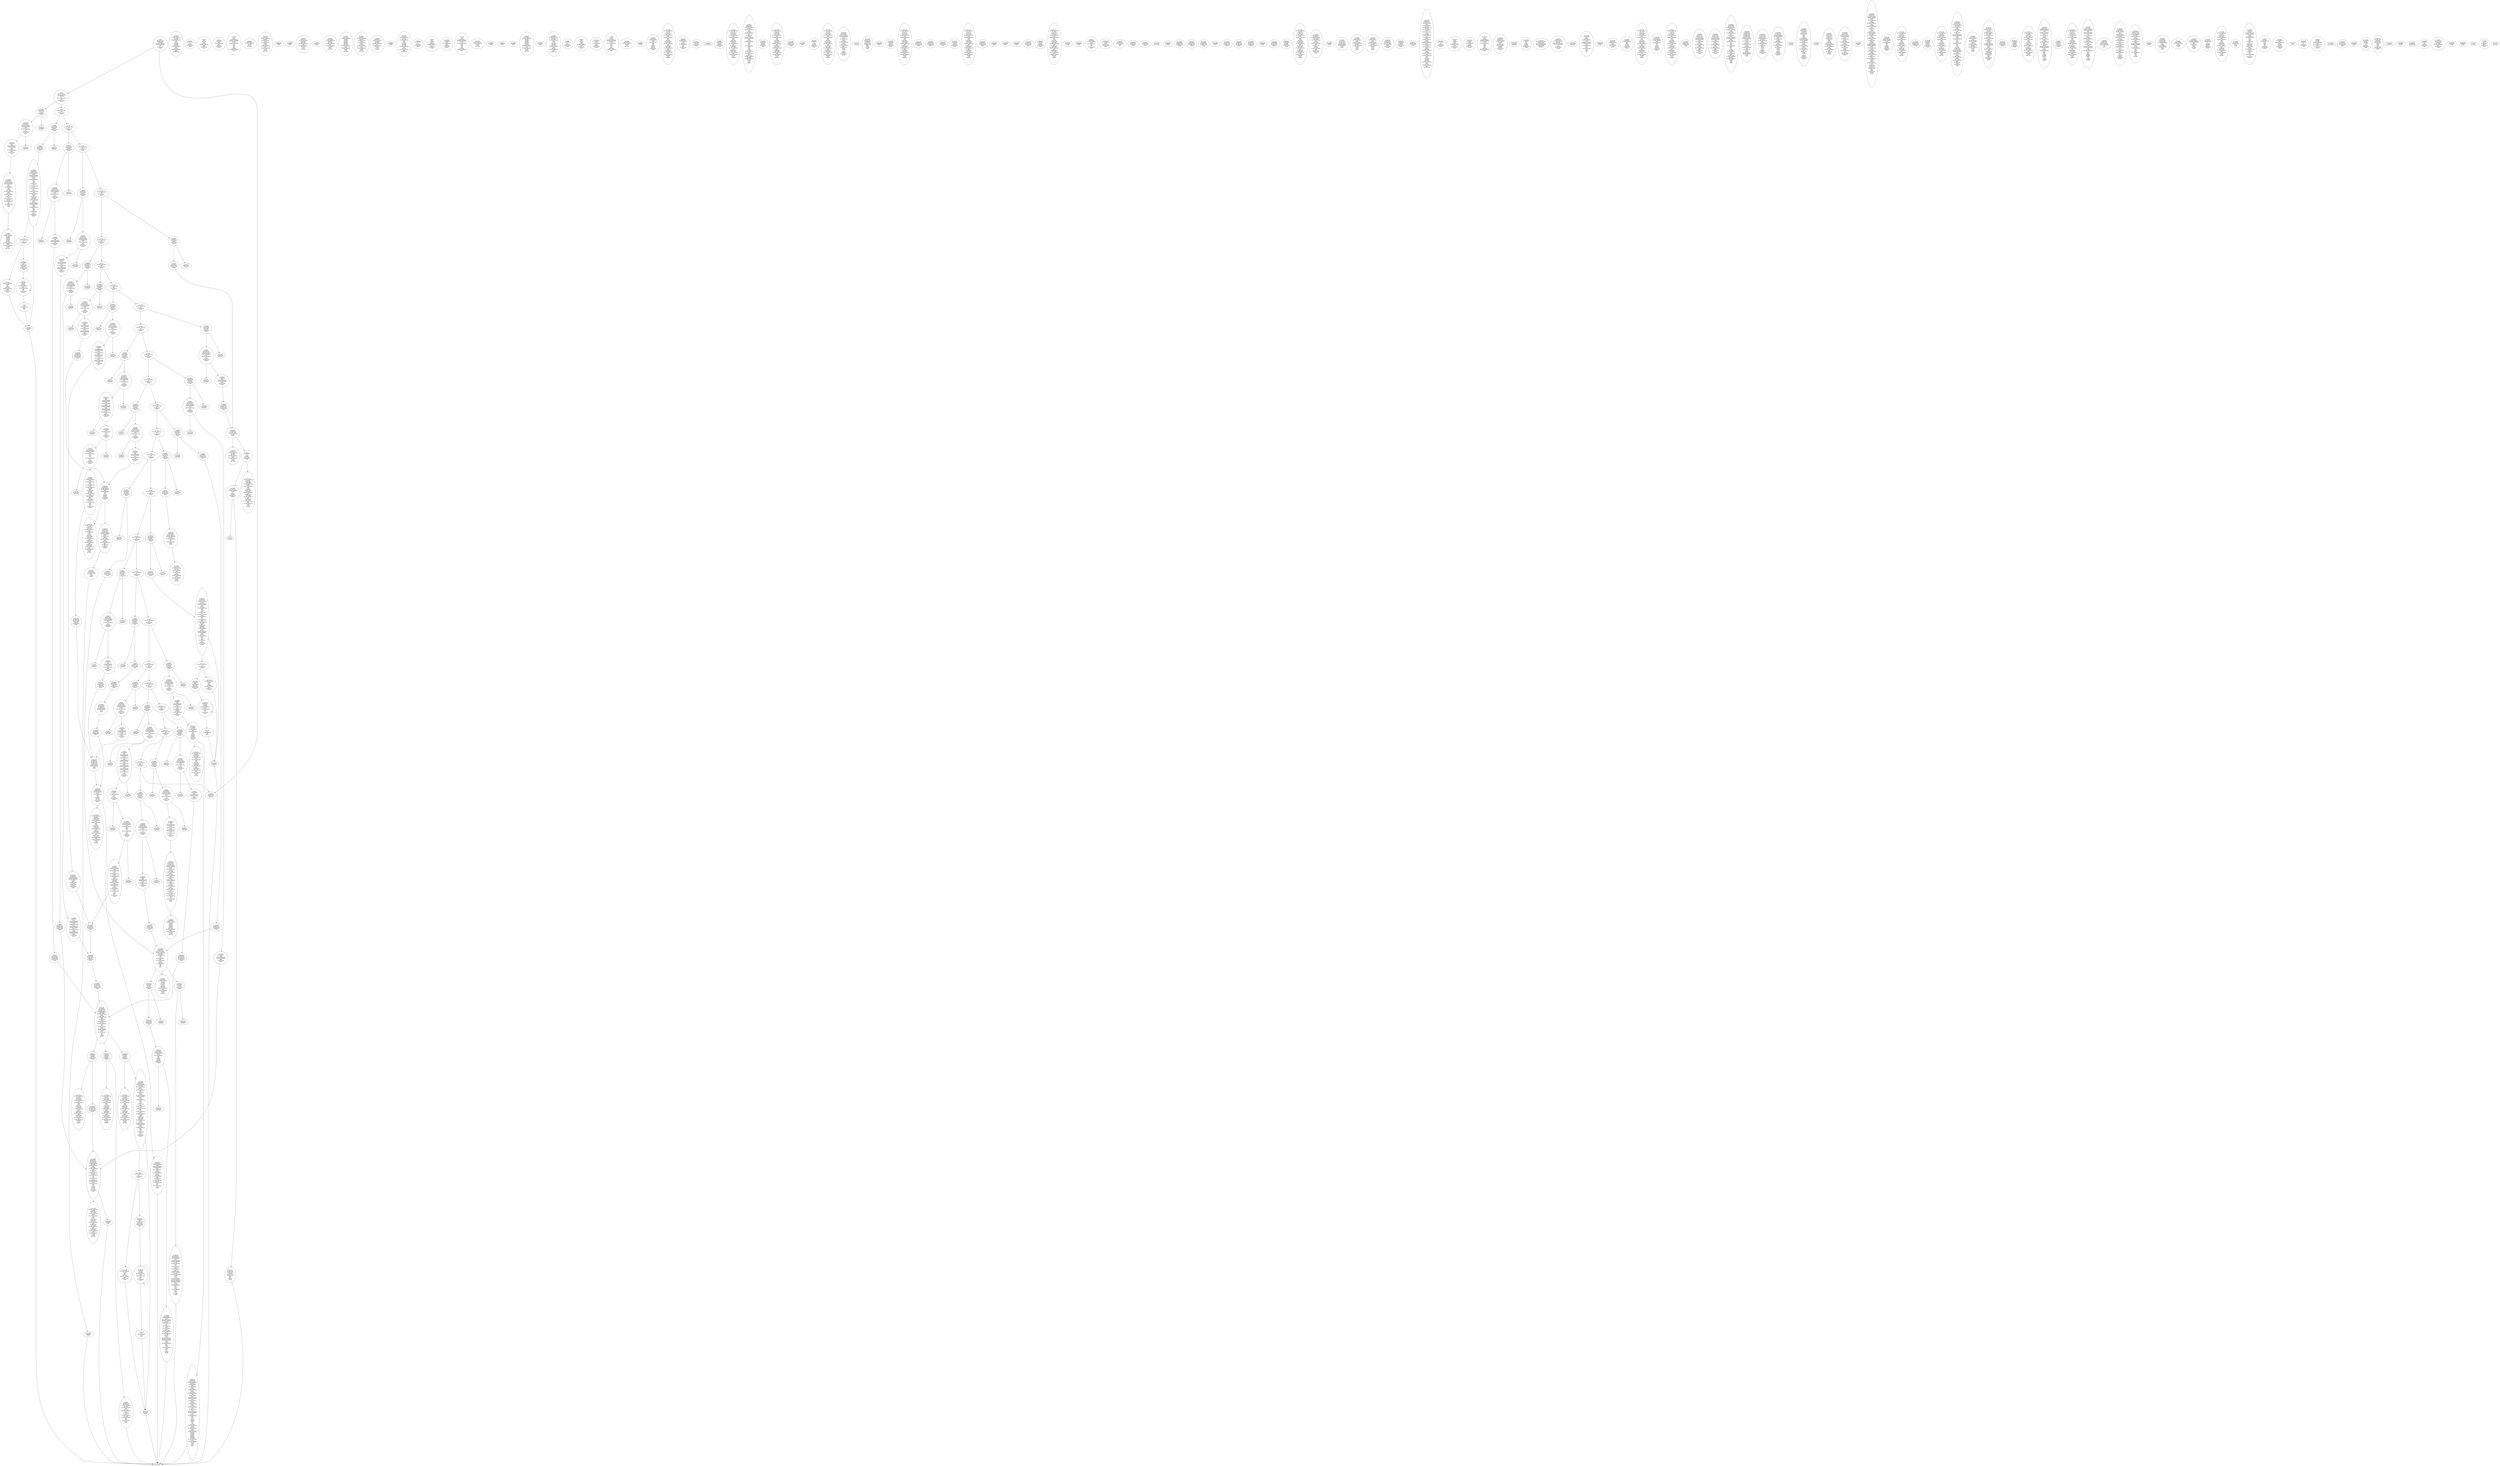 /* Generated by GvGen v.1.0 (https://www.github.com/stricaud/gvgen) */

digraph G {
compound=true;
   node1 [label="[anywhere]"];
   node2 [label="# 0x0
PUSHX Data
PUSHX Data
MSTORE
PUSHX LogicData
CALLDATASIZE
LT
PUSHX Data
JUMPI
"];
   node3 [label="# 0xd
PUSHX Data
CALLDATALOAD
PUSHX Data
DIV
PUSHX LogicData
EQ
PUSHX Data
JUMPI
"];
   node4 [label="# 0x3b
PUSHX LogicData
EQ
PUSHX Data
JUMPI
"];
   node5 [label="# 0x46
PUSHX LogicData
EQ
PUSHX Data
JUMPI
"];
   node6 [label="# 0x51
PUSHX LogicData
EQ
PUSHX Data
JUMPI
"];
   node7 [label="# 0x5c
PUSHX LogicData
EQ
PUSHX Data
JUMPI
"];
   node8 [label="# 0x67
PUSHX LogicData
EQ
PUSHX Data
JUMPI
"];
   node9 [label="# 0x72
PUSHX LogicData
EQ
PUSHX Data
JUMPI
"];
   node10 [label="# 0x7d
PUSHX LogicData
EQ
PUSHX Data
JUMPI
"];
   node11 [label="# 0x88
PUSHX LogicData
EQ
PUSHX Data
JUMPI
"];
   node12 [label="# 0x93
PUSHX LogicData
EQ
PUSHX Data
JUMPI
"];
   node13 [label="# 0x9e
PUSHX LogicData
EQ
PUSHX Data
JUMPI
"];
   node14 [label="# 0xa9
PUSHX LogicData
EQ
PUSHX Data
JUMPI
"];
   node15 [label="# 0xb4
PUSHX LogicData
EQ
PUSHX Data
JUMPI
"];
   node16 [label="# 0xbf
PUSHX LogicData
EQ
PUSHX Data
JUMPI
"];
   node17 [label="# 0xca
PUSHX LogicData
EQ
PUSHX Data
JUMPI
"];
   node18 [label="# 0xd5
PUSHX LogicData
EQ
PUSHX Data
JUMPI
"];
   node19 [label="# 0xe0
PUSHX LogicData
EQ
PUSHX Data
JUMPI
"];
   node20 [label="# 0xeb
PUSHX LogicData
EQ
PUSHX Data
JUMPI
"];
   node21 [label="# 0xf6
PUSHX LogicData
EQ
PUSHX Data
JUMPI
"];
   node22 [label="# 0x101
PUSHX LogicData
EQ
PUSHX Data
JUMPI
"];
   node23 [label="# 0x10c
PUSHX LogicData
EQ
PUSHX Data
JUMPI
"];
   node24 [label="# 0x117
PUSHX LogicData
EQ
PUSHX Data
JUMPI
"];
   node25 [label="# 0x122
PUSHX LogicData
EQ
PUSHX Data
JUMPI
"];
   node26 [label="# 0x12d
PUSHX LogicData
EQ
PUSHX Data
JUMPI
"];
   node27 [label="# 0x138
JUMPDEST
PUSHX Data
REVERT
"];
   node28 [label="# 0x13d
JUMPDEST
CALLVALUE
ISZERO
PUSHX Data
JUMPI
"];
   node29 [label="# 0x145
PUSHX Data
REVERT
"];
   node30 [label="# 0x149
JUMPDEST
PUSHX Data
PUSHX ArithData
CALLDATASIZE
SUB
PUSHX LogicData
LT
ISZERO
PUSHX Data
JUMPI
"];
   node31 [label="# 0x15c
PUSHX Data
REVERT
"];
   node32 [label="# 0x160
JUMPDEST
ADD
CALLDATALOAD
PUSHX BitData
NOT
AND
PUSHX ArithData
ADD
PUSHX Data
JUMP
"];
   node33 [label="# 0x195
JUMPDEST
PUSHX MemData
MLOAD
ISZERO
ISZERO
ISZERO
ISZERO
MSTORE
PUSHX ArithData
ADD
PUSHX MemData
MLOAD
SUB
RETURN
"];
   node34 [label="# 0x1af
JUMPDEST
CALLVALUE
ISZERO
PUSHX Data
JUMPI
"];
   node35 [label="# 0x1b7
PUSHX Data
REVERT
"];
   node36 [label="# 0x1bb
JUMPDEST
PUSHX Data
PUSHX Data
JUMP
"];
   node37 [label="# 0x1c4
JUMPDEST
PUSHX MemData
MLOAD
PUSHX ArithData
ADD
SUB
MSTORE
MLOAD
MSTORE
PUSHX ArithData
ADD
MLOAD
PUSHX ArithData
ADD
PUSHX Data
"];
   node38 [label="# 0x1e9
JUMPDEST
LT
ISZERO
PUSHX Data
JUMPI
"];
   node39 [label="# 0x1f2
ADD
MLOAD
ADD
MSTORE
PUSHX ArithData
ADD
PUSHX Data
JUMP
"];
   node40 [label="# 0x204
JUMPDEST
ADD
PUSHX BitData
AND
ISZERO
PUSHX Data
JUMPI
"];
   node41 [label="# 0x218
SUB
MLOAD
PUSHX ArithData
PUSHX ArithData
SUB
PUSHX ArithData
EXP
SUB
NOT
AND
MSTORE
PUSHX ArithData
ADD
"];
   node42 [label="# 0x231
JUMPDEST
PUSHX MemData
MLOAD
SUB
RETURN
"];
   node43 [label="# 0x23f
JUMPDEST
CALLVALUE
ISZERO
PUSHX Data
JUMPI
"];
   node44 [label="# 0x247
PUSHX Data
REVERT
"];
   node45 [label="# 0x24b
JUMPDEST
PUSHX Data
PUSHX ArithData
CALLDATASIZE
SUB
PUSHX LogicData
LT
ISZERO
PUSHX Data
JUMPI
"];
   node46 [label="# 0x25e
PUSHX Data
REVERT
"];
   node47 [label="# 0x262
JUMPDEST
ADD
CALLDATALOAD
PUSHX ArithData
ADD
PUSHX Data
JUMP
"];
   node48 [label="# 0x278
JUMPDEST
PUSHX MemData
MLOAD
PUSHX BitData
AND
PUSHX BitData
AND
MSTORE
PUSHX ArithData
ADD
PUSHX MemData
MLOAD
SUB
RETURN
"];
   node49 [label="# 0x2ba
JUMPDEST
CALLVALUE
ISZERO
PUSHX Data
JUMPI
"];
   node50 [label="# 0x2c2
PUSHX Data
REVERT
"];
   node51 [label="# 0x2c6
JUMPDEST
PUSHX Data
PUSHX ArithData
CALLDATASIZE
SUB
PUSHX LogicData
LT
ISZERO
PUSHX Data
JUMPI
"];
   node52 [label="# 0x2d9
PUSHX Data
REVERT
"];
   node53 [label="# 0x2dd
JUMPDEST
ADD
CALLDATALOAD
PUSHX BitData
AND
PUSHX ArithData
ADD
CALLDATALOAD
PUSHX ArithData
ADD
PUSHX Data
JUMP
"];
   node54 [label="# 0x313
JUMPDEST
STOP
"];
   node55 [label="# 0x315
JUMPDEST
CALLVALUE
ISZERO
PUSHX Data
JUMPI
"];
   node56 [label="# 0x31d
PUSHX Data
REVERT
"];
   node57 [label="# 0x321
JUMPDEST
PUSHX Data
PUSHX Data
JUMP
"];
   node58 [label="# 0x32a
JUMPDEST
PUSHX MemData
MLOAD
MSTORE
PUSHX ArithData
ADD
PUSHX MemData
MLOAD
SUB
RETURN
"];
   node59 [label="# 0x340
JUMPDEST
CALLVALUE
ISZERO
PUSHX Data
JUMPI
"];
   node60 [label="# 0x348
PUSHX Data
REVERT
"];
   node61 [label="# 0x34c
JUMPDEST
PUSHX Data
PUSHX ArithData
CALLDATASIZE
SUB
PUSHX LogicData
LT
ISZERO
PUSHX Data
JUMPI
"];
   node62 [label="# 0x35f
PUSHX Data
REVERT
"];
   node63 [label="# 0x363
JUMPDEST
ADD
CALLDATALOAD
PUSHX BitData
AND
PUSHX ArithData
ADD
CALLDATALOAD
PUSHX BitData
AND
PUSHX ArithData
ADD
CALLDATALOAD
PUSHX ArithData
ADD
PUSHX Data
JUMP
"];
   node64 [label="# 0x3b9
JUMPDEST
STOP
"];
   node65 [label="# 0x3bb
JUMPDEST
CALLVALUE
ISZERO
PUSHX Data
JUMPI
"];
   node66 [label="# 0x3c3
PUSHX Data
REVERT
"];
   node67 [label="# 0x3c7
JUMPDEST
PUSHX Data
PUSHX ArithData
CALLDATASIZE
SUB
PUSHX LogicData
LT
ISZERO
PUSHX Data
JUMPI
"];
   node68 [label="# 0x3da
PUSHX Data
REVERT
"];
   node69 [label="# 0x3de
JUMPDEST
ADD
CALLDATALOAD
PUSHX BitData
AND
PUSHX ArithData
ADD
CALLDATALOAD
PUSHX ArithData
ADD
PUSHX Data
JUMP
"];
   node70 [label="# 0x414
JUMPDEST
PUSHX MemData
MLOAD
MSTORE
PUSHX ArithData
ADD
PUSHX MemData
MLOAD
SUB
RETURN
"];
   node71 [label="# 0x42a
JUMPDEST
CALLVALUE
ISZERO
PUSHX Data
JUMPI
"];
   node72 [label="# 0x432
PUSHX Data
REVERT
"];
   node73 [label="# 0x436
JUMPDEST
PUSHX Data
PUSHX ArithData
CALLDATASIZE
SUB
PUSHX LogicData
LT
ISZERO
PUSHX Data
JUMPI
"];
   node74 [label="# 0x449
PUSHX Data
REVERT
"];
   node75 [label="# 0x44d
JUMPDEST
ADD
CALLDATALOAD
PUSHX BitData
AND
PUSHX ArithData
ADD
CALLDATALOAD
PUSHX BitData
AND
PUSHX ArithData
ADD
CALLDATALOAD
PUSHX ArithData
ADD
PUSHX Data
JUMP
"];
   node76 [label="# 0x4a3
JUMPDEST
STOP
"];
   node77 [label="# 0x4a5
JUMPDEST
CALLVALUE
ISZERO
PUSHX Data
JUMPI
"];
   node78 [label="# 0x4ad
PUSHX Data
REVERT
"];
   node79 [label="# 0x4b1
JUMPDEST
PUSHX Data
PUSHX ArithData
CALLDATASIZE
SUB
PUSHX LogicData
LT
ISZERO
PUSHX Data
JUMPI
"];
   node80 [label="# 0x4c4
PUSHX Data
REVERT
"];
   node81 [label="# 0x4c8
JUMPDEST
ADD
CALLDATALOAD
PUSHX ArithData
ADD
PUSHX Data
JUMP
"];
   node82 [label="# 0x4de
JUMPDEST
PUSHX MemData
MLOAD
MSTORE
PUSHX ArithData
ADD
PUSHX MemData
MLOAD
SUB
RETURN
"];
   node83 [label="# 0x4f4
JUMPDEST
CALLVALUE
ISZERO
PUSHX Data
JUMPI
"];
   node84 [label="# 0x4fc
PUSHX Data
REVERT
"];
   node85 [label="# 0x500
JUMPDEST
PUSHX Data
PUSHX ArithData
CALLDATASIZE
SUB
PUSHX LogicData
LT
ISZERO
PUSHX Data
JUMPI
"];
   node86 [label="# 0x513
PUSHX Data
REVERT
"];
   node87 [label="# 0x517
JUMPDEST
ADD
CALLDATALOAD
PUSHX BitData
AND
PUSHX ArithData
ADD
CALLDATALOAD
PUSHX ArithData
ADD
CALLDATALOAD
PUSHX ArithData
ADD
PUSHX LogicData
GT
ISZERO
PUSHX Data
JUMPI
"];
   node88 [label="# 0x55a
PUSHX Data
REVERT
"];
   node89 [label="# 0x55e
JUMPDEST
ADD
PUSHX ArithData
ADD
GT
ISZERO
PUSHX Data
JUMPI
"];
   node90 [label="# 0x56c
PUSHX Data
REVERT
"];
   node91 [label="# 0x570
JUMPDEST
CALLDATALOAD
PUSHX ArithData
ADD
PUSHX ArithData
MUL
ADD
GT
PUSHX LogicData
GT
OR
ISZERO
PUSHX Data
JUMPI
"];
   node92 [label="# 0x58e
PUSHX Data
REVERT
"];
   node93 [label="# 0x592
JUMPDEST
PUSHX ArithData
ADD
PUSHX ArithData
DIV
MUL
PUSHX ArithData
ADD
PUSHX MemData
MLOAD
ADD
PUSHX Data
MSTORE
MSTORE
PUSHX ArithData
ADD
CALLDATACOPY
PUSHX Data
ADD
MSTORE
PUSHX BitData
NOT
PUSHX ArithData
ADD
AND
ADD
PUSHX Data
JUMP
"];
   node94 [label="# 0x5e4
JUMPDEST
PUSHX MemData
MLOAD
ISZERO
ISZERO
ISZERO
ISZERO
MSTORE
PUSHX ArithData
ADD
PUSHX MemData
MLOAD
SUB
RETURN
"];
   node95 [label="# 0x5fe
JUMPDEST
CALLVALUE
ISZERO
PUSHX Data
JUMPI
"];
   node96 [label="# 0x606
PUSHX Data
REVERT
"];
   node97 [label="# 0x60a
JUMPDEST
PUSHX Data
PUSHX ArithData
CALLDATASIZE
SUB
PUSHX LogicData
LT
ISZERO
PUSHX Data
JUMPI
"];
   node98 [label="# 0x61d
PUSHX Data
REVERT
"];
   node99 [label="# 0x621
JUMPDEST
ADD
CALLDATALOAD
PUSHX ArithData
ADD
PUSHX Data
JUMP
"];
   node100 [label="# 0x637
JUMPDEST
PUSHX MemData
MLOAD
PUSHX BitData
AND
PUSHX BitData
AND
MSTORE
PUSHX ArithData
ADD
PUSHX MemData
MLOAD
SUB
RETURN
"];
   node101 [label="# 0x679
JUMPDEST
CALLVALUE
ISZERO
PUSHX Data
JUMPI
"];
   node102 [label="# 0x681
PUSHX Data
REVERT
"];
   node103 [label="# 0x685
JUMPDEST
PUSHX Data
PUSHX ArithData
CALLDATASIZE
SUB
PUSHX LogicData
LT
ISZERO
PUSHX Data
JUMPI
"];
   node104 [label="# 0x698
PUSHX Data
REVERT
"];
   node105 [label="# 0x69c
JUMPDEST
ADD
CALLDATALOAD
PUSHX BitData
AND
PUSHX ArithData
ADD
PUSHX Data
JUMP
"];
   node106 [label="# 0x6c8
JUMPDEST
PUSHX MemData
MLOAD
MSTORE
PUSHX ArithData
ADD
PUSHX MemData
MLOAD
SUB
RETURN
"];
   node107 [label="# 0x6de
JUMPDEST
CALLVALUE
ISZERO
PUSHX Data
JUMPI
"];
   node108 [label="# 0x6e6
PUSHX Data
REVERT
"];
   node109 [label="# 0x6ea
JUMPDEST
PUSHX Data
PUSHX Data
JUMP
"];
   node110 [label="# 0x6f3
JUMPDEST
STOP
"];
   node111 [label="# 0x6f5
JUMPDEST
CALLVALUE
ISZERO
PUSHX Data
JUMPI
"];
   node112 [label="# 0x6fd
PUSHX Data
REVERT
"];
   node113 [label="# 0x701
JUMPDEST
PUSHX Data
PUSHX Data
JUMP
"];
   node114 [label="# 0x70a
JUMPDEST
PUSHX MemData
MLOAD
PUSHX BitData
AND
PUSHX BitData
AND
MSTORE
PUSHX ArithData
ADD
PUSHX MemData
MLOAD
SUB
RETURN
"];
   node115 [label="# 0x74c
JUMPDEST
CALLVALUE
ISZERO
PUSHX Data
JUMPI
"];
   node116 [label="# 0x754
PUSHX Data
REVERT
"];
   node117 [label="# 0x758
JUMPDEST
PUSHX Data
PUSHX Data
JUMP
"];
   node118 [label="# 0x761
JUMPDEST
PUSHX MemData
MLOAD
ISZERO
ISZERO
ISZERO
ISZERO
MSTORE
PUSHX ArithData
ADD
PUSHX MemData
MLOAD
SUB
RETURN
"];
   node119 [label="# 0x77b
JUMPDEST
CALLVALUE
ISZERO
PUSHX Data
JUMPI
"];
   node120 [label="# 0x783
PUSHX Data
REVERT
"];
   node121 [label="# 0x787
JUMPDEST
PUSHX Data
PUSHX Data
JUMP
"];
   node122 [label="# 0x790
JUMPDEST
PUSHX MemData
MLOAD
PUSHX ArithData
ADD
SUB
MSTORE
MLOAD
MSTORE
PUSHX ArithData
ADD
MLOAD
PUSHX ArithData
ADD
PUSHX Data
"];
   node123 [label="# 0x7b5
JUMPDEST
LT
ISZERO
PUSHX Data
JUMPI
"];
   node124 [label="# 0x7be
ADD
MLOAD
ADD
MSTORE
PUSHX ArithData
ADD
PUSHX Data
JUMP
"];
   node125 [label="# 0x7d0
JUMPDEST
ADD
PUSHX BitData
AND
ISZERO
PUSHX Data
JUMPI
"];
   node126 [label="# 0x7e4
SUB
MLOAD
PUSHX ArithData
PUSHX ArithData
SUB
PUSHX ArithData
EXP
SUB
NOT
AND
MSTORE
PUSHX ArithData
ADD
"];
   node127 [label="# 0x7fd
JUMPDEST
PUSHX MemData
MLOAD
SUB
RETURN
"];
   node128 [label="# 0x80b
JUMPDEST
CALLVALUE
ISZERO
PUSHX Data
JUMPI
"];
   node129 [label="# 0x813
PUSHX Data
REVERT
"];
   node130 [label="# 0x817
JUMPDEST
PUSHX Data
PUSHX ArithData
CALLDATASIZE
SUB
PUSHX LogicData
LT
ISZERO
PUSHX Data
JUMPI
"];
   node131 [label="# 0x82a
PUSHX Data
REVERT
"];
   node132 [label="# 0x82e
JUMPDEST
ADD
CALLDATALOAD
PUSHX BitData
AND
PUSHX ArithData
ADD
PUSHX Data
JUMP
"];
   node133 [label="# 0x85a
JUMPDEST
STOP
"];
   node134 [label="# 0x85c
JUMPDEST
CALLVALUE
ISZERO
PUSHX Data
JUMPI
"];
   node135 [label="# 0x864
PUSHX Data
REVERT
"];
   node136 [label="# 0x868
JUMPDEST
PUSHX Data
PUSHX Data
JUMP
"];
   node137 [label="# 0x871
JUMPDEST
STOP
"];
   node138 [label="# 0x873
JUMPDEST
CALLVALUE
ISZERO
PUSHX Data
JUMPI
"];
   node139 [label="# 0x87b
PUSHX Data
REVERT
"];
   node140 [label="# 0x87f
JUMPDEST
PUSHX Data
PUSHX ArithData
CALLDATASIZE
SUB
PUSHX LogicData
LT
ISZERO
PUSHX Data
JUMPI
"];
   node141 [label="# 0x892
PUSHX Data
REVERT
"];
   node142 [label="# 0x896
JUMPDEST
ADD
CALLDATALOAD
PUSHX BitData
AND
PUSHX ArithData
ADD
CALLDATALOAD
ISZERO
ISZERO
PUSHX ArithData
ADD
PUSHX Data
JUMP
"];
   node143 [label="# 0x8ce
JUMPDEST
STOP
"];
   node144 [label="# 0x8d0
JUMPDEST
CALLVALUE
ISZERO
PUSHX Data
JUMPI
"];
   node145 [label="# 0x8d8
PUSHX Data
REVERT
"];
   node146 [label="# 0x8dc
JUMPDEST
PUSHX Data
PUSHX ArithData
CALLDATASIZE
SUB
PUSHX LogicData
LT
ISZERO
PUSHX Data
JUMPI
"];
   node147 [label="# 0x8ef
PUSHX Data
REVERT
"];
   node148 [label="# 0x8f3
JUMPDEST
ADD
CALLDATALOAD
PUSHX BitData
AND
PUSHX ArithData
ADD
PUSHX Data
JUMP
"];
   node149 [label="# 0x91f
JUMPDEST
PUSHX MemData
MLOAD
ISZERO
ISZERO
ISZERO
ISZERO
MSTORE
PUSHX ArithData
ADD
PUSHX MemData
MLOAD
SUB
RETURN
"];
   node150 [label="# 0x939
JUMPDEST
CALLVALUE
ISZERO
PUSHX Data
JUMPI
"];
   node151 [label="# 0x941
PUSHX Data
REVERT
"];
   node152 [label="# 0x945
JUMPDEST
PUSHX Data
PUSHX ArithData
CALLDATASIZE
SUB
PUSHX LogicData
LT
ISZERO
PUSHX Data
JUMPI
"];
   node153 [label="# 0x958
PUSHX Data
REVERT
"];
   node154 [label="# 0x95c
JUMPDEST
ADD
CALLDATALOAD
PUSHX BitData
AND
PUSHX ArithData
ADD
CALLDATALOAD
PUSHX BitData
AND
PUSHX ArithData
ADD
CALLDATALOAD
PUSHX ArithData
ADD
CALLDATALOAD
PUSHX ArithData
ADD
PUSHX LogicData
GT
ISZERO
PUSHX Data
JUMPI
"];
   node155 [label="# 0x9bf
PUSHX Data
REVERT
"];
   node156 [label="# 0x9c3
JUMPDEST
ADD
PUSHX ArithData
ADD
GT
ISZERO
PUSHX Data
JUMPI
"];
   node157 [label="# 0x9d1
PUSHX Data
REVERT
"];
   node158 [label="# 0x9d5
JUMPDEST
CALLDATALOAD
PUSHX ArithData
ADD
PUSHX ArithData
MUL
ADD
GT
PUSHX LogicData
GT
OR
ISZERO
PUSHX Data
JUMPI
"];
   node159 [label="# 0x9f3
PUSHX Data
REVERT
"];
   node160 [label="# 0x9f7
JUMPDEST
PUSHX ArithData
ADD
PUSHX ArithData
DIV
MUL
PUSHX ArithData
ADD
PUSHX MemData
MLOAD
ADD
PUSHX Data
MSTORE
MSTORE
PUSHX ArithData
ADD
CALLDATACOPY
PUSHX Data
ADD
MSTORE
PUSHX BitData
NOT
PUSHX ArithData
ADD
AND
ADD
PUSHX Data
JUMP
"];
   node161 [label="# 0xa49
JUMPDEST
STOP
"];
   node162 [label="# 0xa4b
JUMPDEST
CALLVALUE
ISZERO
PUSHX Data
JUMPI
"];
   node163 [label="# 0xa53
PUSHX Data
REVERT
"];
   node164 [label="# 0xa57
JUMPDEST
PUSHX Data
PUSHX ArithData
CALLDATASIZE
SUB
PUSHX LogicData
LT
ISZERO
PUSHX Data
JUMPI
"];
   node165 [label="# 0xa6a
PUSHX Data
REVERT
"];
   node166 [label="# 0xa6e
JUMPDEST
ADD
CALLDATALOAD
PUSHX ArithData
ADD
PUSHX Data
JUMP
"];
   node167 [label="# 0xa84
JUMPDEST
PUSHX MemData
MLOAD
PUSHX ArithData
ADD
SUB
MSTORE
MLOAD
MSTORE
PUSHX ArithData
ADD
MLOAD
PUSHX ArithData
ADD
PUSHX Data
"];
   node168 [label="# 0xaa9
JUMPDEST
LT
ISZERO
PUSHX Data
JUMPI
"];
   node169 [label="# 0xab2
ADD
MLOAD
ADD
MSTORE
PUSHX ArithData
ADD
PUSHX Data
JUMP
"];
   node170 [label="# 0xac4
JUMPDEST
ADD
PUSHX BitData
AND
ISZERO
PUSHX Data
JUMPI
"];
   node171 [label="# 0xad8
SUB
MLOAD
PUSHX ArithData
PUSHX ArithData
SUB
PUSHX ArithData
EXP
SUB
NOT
AND
MSTORE
PUSHX ArithData
ADD
"];
   node172 [label="# 0xaf1
JUMPDEST
PUSHX MemData
MLOAD
SUB
RETURN
"];
   node173 [label="# 0xaff
JUMPDEST
CALLVALUE
ISZERO
PUSHX Data
JUMPI
"];
   node174 [label="# 0xb07
PUSHX Data
REVERT
"];
   node175 [label="# 0xb0b
JUMPDEST
PUSHX Data
PUSHX ArithData
CALLDATASIZE
SUB
PUSHX LogicData
LT
ISZERO
PUSHX Data
JUMPI
"];
   node176 [label="# 0xb1e
PUSHX Data
REVERT
"];
   node177 [label="# 0xb22
JUMPDEST
ADD
CALLDATALOAD
PUSHX BitData
AND
PUSHX ArithData
ADD
CALLDATALOAD
PUSHX BitData
AND
PUSHX ArithData
ADD
PUSHX Data
JUMP
"];
   node178 [label="# 0xb6e
JUMPDEST
PUSHX MemData
MLOAD
ISZERO
ISZERO
ISZERO
ISZERO
MSTORE
PUSHX ArithData
ADD
PUSHX MemData
MLOAD
SUB
RETURN
"];
   node179 [label="# 0xb88
JUMPDEST
CALLVALUE
ISZERO
PUSHX Data
JUMPI
"];
   node180 [label="# 0xb90
PUSHX Data
REVERT
"];
   node181 [label="# 0xb94
JUMPDEST
PUSHX Data
PUSHX ArithData
CALLDATASIZE
SUB
PUSHX LogicData
LT
ISZERO
PUSHX Data
JUMPI
"];
   node182 [label="# 0xba7
PUSHX Data
REVERT
"];
   node183 [label="# 0xbab
JUMPDEST
ADD
CALLDATALOAD
PUSHX BitData
AND
PUSHX ArithData
ADD
PUSHX Data
JUMP
"];
   node184 [label="# 0xbd7
JUMPDEST
STOP
"];
   node185 [label="# 0xbd9
JUMPDEST
PUSHX Data
PUSHX ArithData
PUSHX BitData
NOT
AND
PUSHX BitData
NOT
AND
MSTORE
PUSHX ArithData
ADD
MSTORE
PUSHX ArithData
ADD
PUSHX Data
SHA3
PUSHX ArithData
SLOAD
PUSHX ArithData
EXP
DIV
PUSHX BitData
AND
JUMP
"];
   node186 [label="# 0xc40
JUMPDEST
PUSHX Data
PUSHX StorData
SLOAD
PUSHX ArithData
PUSHX BitData
AND
ISZERO
PUSHX ArithData
MUL
SUB
AND
PUSHX Data
DIV
PUSHX ArithData
ADD
PUSHX ArithData
DIV
MUL
PUSHX ArithData
ADD
PUSHX MemData
MLOAD
ADD
PUSHX Data
MSTORE
MSTORE
PUSHX ArithData
ADD
SLOAD
PUSHX ArithData
PUSHX BitData
AND
ISZERO
PUSHX ArithData
MUL
SUB
AND
PUSHX Data
DIV
ISZERO
PUSHX Data
JUMPI
"];
   node187 [label="# 0xc92
PUSHX LogicData
LT
PUSHX Data
JUMPI
"];
   node188 [label="# 0xc9a
PUSHX ArithData
SLOAD
DIV
MUL
MSTORE
PUSHX ArithData
ADD
PUSHX Data
JUMP
"];
   node189 [label="# 0xcad
JUMPDEST
ADD
PUSHX Data
MSTORE
PUSHX Data
PUSHX Data
SHA3
"];
   node190 [label="# 0xcbb
JUMPDEST
SLOAD
MSTORE
PUSHX ArithData
ADD
PUSHX ArithData
ADD
GT
PUSHX Data
JUMPI
"];
   node191 [label="# 0xccf
SUB
PUSHX BitData
AND
ADD
"];
   node192 [label="# 0xcd8
JUMPDEST
JUMP
"];
   node193 [label="# 0xce2
JUMPDEST
PUSHX Data
PUSHX Data
PUSHX Data
JUMP
"];
   node194 [label="# 0xced
JUMPDEST
ISZERO
ISZERO
PUSHX Data
JUMPI
"];
   node195 [label="# 0xcf4
PUSHX MemData
MLOAD
PUSHX Data
MSTORE
PUSHX ArithData
ADD
PUSHX ArithData
ADD
SUB
MSTORE
PUSHX Data
MSTORE
PUSHX ArithData
ADD
PUSHX Data
MSTORE
PUSHX ArithData
ADD
PUSHX Data
MSTORE
PUSHX ArithData
ADD
PUSHX MemData
MLOAD
SUB
REVERT
"];
   node196 [label="# 0xd87
JUMPDEST
PUSHX Data
PUSHX ArithData
MSTORE
PUSHX ArithData
ADD
MSTORE
PUSHX ArithData
ADD
PUSHX Data
SHA3
PUSHX ArithData
SLOAD
PUSHX ArithData
EXP
DIV
PUSHX BitData
AND
JUMP
"];
   node197 [label="# 0xdc2
JUMPDEST
PUSHX Data
PUSHX Data
PUSHX Data
JUMP
"];
   node198 [label="# 0xdcd
JUMPDEST
PUSHX BitData
AND
PUSHX BitData
AND
EQ
ISZERO
ISZERO
ISZERO
PUSHX Data
JUMPI
"];
   node199 [label="# 0xe06
PUSHX MemData
MLOAD
PUSHX Data
MSTORE
PUSHX ArithData
ADD
PUSHX ArithData
ADD
SUB
MSTORE
PUSHX Data
MSTORE
PUSHX ArithData
ADD
PUSHX Data
MSTORE
PUSHX ArithData
ADD
PUSHX Data
MSTORE
PUSHX ArithData
ADD
PUSHX MemData
MLOAD
SUB
REVERT
"];
   node200 [label="# 0xe99
JUMPDEST
PUSHX BitData
AND
CALLER
PUSHX BitData
AND
EQ
PUSHX Data
JUMPI
"];
   node201 [label="# 0xece
PUSHX Data
CALLER
PUSHX Data
JUMP
"];
   node202 [label="# 0xed8
JUMPDEST
"];
   node203 [label="# 0xed9
JUMPDEST
ISZERO
ISZERO
PUSHX Data
JUMPI
"];
   node204 [label="# 0xee0
PUSHX MemData
MLOAD
PUSHX Data
MSTORE
PUSHX ArithData
ADD
PUSHX ArithData
ADD
SUB
MSTORE
PUSHX Data
MSTORE
PUSHX ArithData
ADD
PUSHX Data
MSTORE
PUSHX ArithData
ADD
PUSHX Data
MSTORE
PUSHX ArithData
ADD
PUSHX MemData
MLOAD
SUB
REVERT
"];
   node205 [label="# 0xf73
JUMPDEST
PUSHX Data
PUSHX ArithData
MSTORE
PUSHX ArithData
ADD
MSTORE
PUSHX ArithData
ADD
PUSHX Data
SHA3
PUSHX ArithData
PUSHX ArithData
EXP
SLOAD
PUSHX ArithData
MUL
NOT
AND
PUSHX BitData
AND
MUL
OR
SSTORE
PUSHX BitData
AND
PUSHX BitData
AND
PUSHX Data
PUSHX MemData
MLOAD
PUSHX MemData
MLOAD
SUB
LOGX
JUMP
"];
   node206 [label="# 0x1025
JUMPDEST
PUSHX Data
PUSHX StorData
SLOAD
JUMP
"];
   node207 [label="# 0x1032
JUMPDEST
PUSHX Data
CALLER
PUSHX Data
JUMP
"];
   node208 [label="# 0x103c
JUMPDEST
ISZERO
ISZERO
PUSHX Data
JUMPI
"];
   node209 [label="# 0x1043
PUSHX MemData
MLOAD
PUSHX Data
MSTORE
PUSHX ArithData
ADD
PUSHX ArithData
ADD
SUB
MSTORE
PUSHX Data
MSTORE
PUSHX ArithData
ADD
PUSHX Data
MSTORE
PUSHX ArithData
ADD
PUSHX Data
MSTORE
PUSHX ArithData
ADD
PUSHX MemData
MLOAD
SUB
REVERT
"];
   node210 [label="# 0x10d6
JUMPDEST
PUSHX Data
PUSHX Data
JUMP
"];
   node211 [label="# 0x10e1
JUMPDEST
JUMP
"];
   node212 [label="# 0x10e6
JUMPDEST
PUSHX Data
PUSHX Data
PUSHX Data
JUMP
"];
   node213 [label="# 0x10f1
JUMPDEST
LT
ISZERO
ISZERO
PUSHX Data
JUMPI
"];
   node214 [label="# 0x10fa
PUSHX MemData
MLOAD
PUSHX Data
MSTORE
PUSHX ArithData
ADD
PUSHX ArithData
ADD
SUB
MSTORE
PUSHX Data
MSTORE
PUSHX ArithData
ADD
PUSHX Data
MSTORE
PUSHX ArithData
ADD
PUSHX Data
MSTORE
PUSHX ArithData
ADD
PUSHX MemData
MLOAD
SUB
REVERT
"];
   node215 [label="# 0x118d
JUMPDEST
PUSHX Data
PUSHX ArithData
PUSHX BitData
AND
PUSHX BitData
AND
MSTORE
PUSHX ArithData
ADD
MSTORE
PUSHX ArithData
ADD
PUSHX Data
SHA3
SLOAD
LT
ISZERO
ISZERO
PUSHX Data
JUMPI
"];
   node216 [label="# 0x11d8
INVALID
"];
   node217 [label="# 0x11d9
JUMPDEST
PUSHX Data
MSTORE
PUSHX Data
PUSHX Data
SHA3
ADD
SLOAD
JUMP
"];
   node218 [label="# 0x11ec
JUMPDEST
PUSHX Data
PUSHX ArithData
PUSHX MemData
MLOAD
ADD
PUSHX Data
MSTORE
PUSHX Data
MSTORE
PUSHX Data
JUMP
"];
   node219 [label="# 0x1208
JUMPDEST
JUMP
"];
   node220 [label="# 0x120d
JUMPDEST
PUSHX Data
PUSHX Data
PUSHX Data
JUMP
"];
   node221 [label="# 0x1217
JUMPDEST
LT
ISZERO
ISZERO
PUSHX Data
JUMPI
"];
   node222 [label="# 0x1220
PUSHX MemData
MLOAD
PUSHX Data
MSTORE
PUSHX ArithData
ADD
PUSHX ArithData
ADD
SUB
MSTORE
PUSHX Data
MSTORE
PUSHX ArithData
ADD
PUSHX Data
MSTORE
PUSHX ArithData
ADD
PUSHX Data
MSTORE
PUSHX ArithData
ADD
PUSHX MemData
MLOAD
SUB
REVERT
"];
   node223 [label="# 0x12b3
JUMPDEST
PUSHX StorData
SLOAD
LT
ISZERO
ISZERO
PUSHX Data
JUMPI
"];
   node224 [label="# 0x12c1
INVALID
"];
   node225 [label="# 0x12c2
JUMPDEST
PUSHX Data
MSTORE
PUSHX Data
PUSHX Data
SHA3
ADD
SLOAD
JUMP
"];
   node226 [label="# 0x12d4
JUMPDEST
PUSHX Data
PUSHX Data
CALLER
PUSHX Data
JUMP
"];
   node227 [label="# 0x12df
JUMPDEST
ISZERO
ISZERO
PUSHX Data
JUMPI
"];
   node228 [label="# 0x12e6
PUSHX MemData
MLOAD
PUSHX Data
MSTORE
PUSHX ArithData
ADD
PUSHX ArithData
ADD
SUB
MSTORE
PUSHX Data
MSTORE
PUSHX ArithData
ADD
PUSHX Data
MSTORE
PUSHX ArithData
ADD
PUSHX Data
MSTORE
PUSHX ArithData
ADD
PUSHX MemData
MLOAD
SUB
REVERT
"];
   node229 [label="# 0x1379
JUMPDEST
PUSHX Data
PUSHX Data
JUMP
"];
   node230 [label="# 0x1383
JUMPDEST
PUSHX Data
PUSHX Data
JUMP
"];
   node231 [label="# 0x138d
JUMPDEST
PUSHX Data
JUMP
"];
   node232 [label="# 0x1398
JUMPDEST
PUSHX Data
PUSHX Data
PUSHX ArithData
MSTORE
PUSHX ArithData
ADD
MSTORE
PUSHX ArithData
ADD
PUSHX Data
SHA3
PUSHX ArithData
SLOAD
PUSHX ArithData
EXP
DIV
PUSHX BitData
AND
PUSHX BitData
PUSHX BitData
AND
PUSHX BitData
AND
EQ
ISZERO
ISZERO
ISZERO
PUSHX Data
JUMPI
"];
   node233 [label="# 0x1409
PUSHX MemData
MLOAD
PUSHX Data
MSTORE
PUSHX ArithData
ADD
PUSHX ArithData
ADD
SUB
MSTORE
PUSHX Data
MSTORE
PUSHX ArithData
ADD
PUSHX Data
MSTORE
PUSHX ArithData
ADD
PUSHX Data
MSTORE
PUSHX ArithData
ADD
PUSHX MemData
MLOAD
SUB
REVERT
"];
   node234 [label="# 0x149c
JUMPDEST
JUMP
"];
   node235 [label="# 0x14a5
JUMPDEST
PUSHX BitData
PUSHX BitData
AND
PUSHX BitData
AND
EQ
ISZERO
ISZERO
ISZERO
PUSHX Data
JUMPI
"];
   node236 [label="# 0x14de
PUSHX MemData
MLOAD
PUSHX Data
MSTORE
PUSHX ArithData
ADD
PUSHX ArithData
ADD
SUB
MSTORE
PUSHX Data
MSTORE
PUSHX ArithData
ADD
PUSHX Data
MSTORE
PUSHX ArithData
ADD
PUSHX Data
MSTORE
PUSHX ArithData
ADD
PUSHX MemData
MLOAD
SUB
REVERT
"];
   node237 [label="# 0x1571
JUMPDEST
PUSHX Data
PUSHX Data
PUSHX ArithData
PUSHX BitData
AND
PUSHX BitData
AND
MSTORE
PUSHX ArithData
ADD
MSTORE
PUSHX ArithData
ADD
PUSHX Data
SHA3
PUSHX Data
JUMP
"];
   node238 [label="# 0x15b8
JUMPDEST
JUMP
"];
   node239 [label="# 0x15bf
JUMPDEST
PUSHX Data
PUSHX Data
JUMP
"];
   node240 [label="# 0x15c7
JUMPDEST
ISZERO
ISZERO
PUSHX Data
JUMPI
"];
   node241 [label="# 0x15ce
PUSHX Data
REVERT
"];
   node242 [label="# 0x15d2
JUMPDEST
PUSHX BitData
PUSHX BitData
AND
PUSHX StorData
PUSHX ArithData
SLOAD
PUSHX ArithData
EXP
DIV
PUSHX BitData
AND
PUSHX BitData
AND
PUSHX Data
PUSHX MemData
MLOAD
PUSHX MemData
MLOAD
SUB
LOGX
PUSHX BitData
PUSHX StorData
PUSHX ArithData
PUSHX ArithData
EXP
SLOAD
PUSHX ArithData
MUL
NOT
AND
PUSHX BitData
AND
MUL
OR
SSTORE
JUMP
"];
   node243 [label="# 0x1693
JUMPDEST
PUSHX Data
PUSHX StorData
PUSHX ArithData
SLOAD
PUSHX ArithData
EXP
DIV
PUSHX BitData
AND
JUMP
"];
   node244 [label="# 0x16bd
JUMPDEST
PUSHX Data
PUSHX StorData
PUSHX ArithData
SLOAD
PUSHX ArithData
EXP
DIV
PUSHX BitData
AND
PUSHX BitData
AND
CALLER
PUSHX BitData
AND
EQ
JUMP
"];
   node245 [label="# 0x1715
JUMPDEST
PUSHX Data
PUSHX StorData
SLOAD
PUSHX ArithData
PUSHX BitData
AND
ISZERO
PUSHX ArithData
MUL
SUB
AND
PUSHX Data
DIV
PUSHX ArithData
ADD
PUSHX ArithData
DIV
MUL
PUSHX ArithData
ADD
PUSHX MemData
MLOAD
ADD
PUSHX Data
MSTORE
MSTORE
PUSHX ArithData
ADD
SLOAD
PUSHX ArithData
PUSHX BitData
AND
ISZERO
PUSHX ArithData
MUL
SUB
AND
PUSHX Data
DIV
ISZERO
PUSHX Data
JUMPI
"];
   node246 [label="# 0x1767
PUSHX LogicData
LT
PUSHX Data
JUMPI
"];
   node247 [label="# 0x176f
PUSHX ArithData
SLOAD
DIV
MUL
MSTORE
PUSHX ArithData
ADD
PUSHX Data
JUMP
"];
   node248 [label="# 0x1782
JUMPDEST
ADD
PUSHX Data
MSTORE
PUSHX Data
PUSHX Data
SHA3
"];
   node249 [label="# 0x1790
JUMPDEST
SLOAD
MSTORE
PUSHX ArithData
ADD
PUSHX ArithData
ADD
GT
PUSHX Data
JUMPI
"];
   node250 [label="# 0x17a4
SUB
PUSHX BitData
AND
ADD
"];
   node251 [label="# 0x17ad
JUMPDEST
JUMP
"];
   node252 [label="# 0x17b7
JUMPDEST
PUSHX Data
CALLER
PUSHX Data
JUMP
"];
   node253 [label="# 0x17c0
JUMPDEST
ISZERO
ISZERO
PUSHX Data
JUMPI
"];
   node254 [label="# 0x17c7
PUSHX MemData
MLOAD
PUSHX Data
MSTORE
PUSHX ArithData
ADD
PUSHX ArithData
ADD
SUB
MSTORE
PUSHX Data
MSTORE
PUSHX ArithData
ADD
PUSHX Data
MSTORE
PUSHX ArithData
ADD
PUSHX Data
MSTORE
PUSHX ArithData
ADD
PUSHX MemData
MLOAD
SUB
REVERT
"];
   node255 [label="# 0x185a
JUMPDEST
PUSHX Data
PUSHX Data
JUMP
"];
   node256 [label="# 0x1863
JUMPDEST
JUMP
"];
   node257 [label="# 0x1866
JUMPDEST
PUSHX Data
CALLER
PUSHX Data
JUMP
"];
   node258 [label="# 0x186f
JUMPDEST
JUMP
"];
   node259 [label="# 0x1871
JUMPDEST
CALLER
PUSHX BitData
AND
PUSHX BitData
AND
EQ
ISZERO
ISZERO
ISZERO
PUSHX Data
JUMPI
"];
   node260 [label="# 0x18a8
PUSHX MemData
MLOAD
PUSHX Data
MSTORE
PUSHX ArithData
ADD
PUSHX ArithData
ADD
SUB
MSTORE
PUSHX Data
MSTORE
PUSHX ArithData
ADD
PUSHX Data
MSTORE
PUSHX ArithData
ADD
PUSHX MemData
MLOAD
SUB
REVERT
"];
   node261 [label="# 0x1915
JUMPDEST
PUSHX Data
PUSHX ArithData
CALLER
PUSHX BitData
AND
PUSHX BitData
AND
MSTORE
PUSHX ArithData
ADD
MSTORE
PUSHX ArithData
ADD
PUSHX Data
SHA3
PUSHX ArithData
PUSHX BitData
AND
PUSHX BitData
AND
MSTORE
PUSHX ArithData
ADD
MSTORE
PUSHX ArithData
ADD
PUSHX Data
SHA3
PUSHX ArithData
PUSHX ArithData
EXP
SLOAD
PUSHX ArithData
MUL
NOT
AND
ISZERO
ISZERO
MUL
OR
SSTORE
PUSHX BitData
AND
CALLER
PUSHX BitData
AND
PUSHX Data
PUSHX MemData
MLOAD
ISZERO
ISZERO
ISZERO
ISZERO
MSTORE
PUSHX ArithData
ADD
PUSHX MemData
MLOAD
SUB
LOGX
JUMP
"];
   node262 [label="# 0x1a16
JUMPDEST
PUSHX Data
PUSHX Data
PUSHX Data
PUSHX BitData
PUSHX BitData
AND
JUMP
"];
   node263 [label="# 0x1a2c
JUMPDEST
JUMP
"];
   node264 [label="# 0x1a33
JUMPDEST
PUSHX Data
PUSHX Data
JUMP
"];
   node265 [label="# 0x1a3e
JUMPDEST
PUSHX Data
PUSHX Data
JUMP
"];
   node266 [label="# 0x1a4a
JUMPDEST
ISZERO
ISZERO
PUSHX Data
JUMPI
"];
   node267 [label="# 0x1a51
PUSHX MemData
MLOAD
PUSHX Data
MSTORE
PUSHX ArithData
ADD
PUSHX ArithData
ADD
SUB
MSTORE
PUSHX Data
MSTORE
PUSHX ArithData
ADD
PUSHX Data
MSTORE
PUSHX ArithData
ADD
PUSHX Data
MSTORE
PUSHX ArithData
ADD
PUSHX MemData
MLOAD
SUB
REVERT
"];
   node268 [label="# 0x1ae4
JUMPDEST
JUMP
"];
   node269 [label="# 0x1aea
JUMPDEST
PUSHX Data
PUSHX Data
PUSHX Data
JUMP
"];
   node270 [label="# 0x1af5
JUMPDEST
ISZERO
ISZERO
PUSHX Data
JUMPI
"];
   node271 [label="# 0x1afc
PUSHX MemData
MLOAD
PUSHX Data
MSTORE
PUSHX ArithData
ADD
PUSHX ArithData
ADD
SUB
MSTORE
PUSHX Data
MSTORE
PUSHX ArithData
ADD
PUSHX Data
MSTORE
PUSHX ArithData
ADD
PUSHX Data
MSTORE
PUSHX ArithData
ADD
PUSHX MemData
MLOAD
SUB
REVERT
"];
   node272 [label="# 0x1b8f
JUMPDEST
PUSHX Data
PUSHX ArithData
MSTORE
PUSHX ArithData
ADD
MSTORE
PUSHX ArithData
ADD
PUSHX Data
SHA3
SLOAD
PUSHX ArithData
PUSHX BitData
AND
ISZERO
PUSHX ArithData
MUL
SUB
AND
PUSHX Data
DIV
PUSHX ArithData
ADD
PUSHX ArithData
DIV
MUL
PUSHX ArithData
ADD
PUSHX MemData
MLOAD
ADD
PUSHX Data
MSTORE
MSTORE
PUSHX ArithData
ADD
SLOAD
PUSHX ArithData
PUSHX BitData
AND
ISZERO
PUSHX ArithData
MUL
SUB
AND
PUSHX Data
DIV
ISZERO
PUSHX Data
JUMPI
"];
   node273 [label="# 0x1bf0
PUSHX LogicData
LT
PUSHX Data
JUMPI
"];
   node274 [label="# 0x1bf8
PUSHX ArithData
SLOAD
DIV
MUL
MSTORE
PUSHX ArithData
ADD
PUSHX Data
JUMP
"];
   node275 [label="# 0x1c0b
JUMPDEST
ADD
PUSHX Data
MSTORE
PUSHX Data
PUSHX Data
SHA3
"];
   node276 [label="# 0x1c19
JUMPDEST
SLOAD
MSTORE
PUSHX ArithData
ADD
PUSHX ArithData
ADD
GT
PUSHX Data
JUMPI
"];
   node277 [label="# 0x1c2d
SUB
PUSHX BitData
AND
ADD
"];
   node278 [label="# 0x1c36
JUMPDEST
JUMP
"];
   node279 [label="# 0x1c42
JUMPDEST
PUSHX Data
PUSHX Data
PUSHX ArithData
PUSHX BitData
AND
PUSHX BitData
AND
MSTORE
PUSHX ArithData
ADD
MSTORE
PUSHX ArithData
ADD
PUSHX Data
SHA3
PUSHX ArithData
PUSHX BitData
AND
PUSHX BitData
AND
MSTORE
PUSHX ArithData
ADD
MSTORE
PUSHX ArithData
ADD
PUSHX Data
SHA3
PUSHX ArithData
SLOAD
PUSHX ArithData
EXP
DIV
PUSHX BitData
AND
JUMP
"];
   node280 [label="# 0x1cd6
JUMPDEST
PUSHX Data
PUSHX Data
JUMP
"];
   node281 [label="# 0x1cde
JUMPDEST
ISZERO
ISZERO
PUSHX Data
JUMPI
"];
   node282 [label="# 0x1ce5
PUSHX Data
REVERT
"];
   node283 [label="# 0x1ce9
JUMPDEST
PUSHX Data
PUSHX Data
JUMP
"];
   node284 [label="# 0x1cf2
JUMPDEST
JUMP
"];
   node285 [label="# 0x1cf5
JUMPDEST
PUSHX Data
PUSHX Data
PUSHX ArithData
MSTORE
PUSHX ArithData
ADD
MSTORE
PUSHX ArithData
ADD
PUSHX Data
SHA3
PUSHX ArithData
SLOAD
PUSHX ArithData
EXP
DIV
PUSHX BitData
AND
PUSHX BitData
PUSHX BitData
AND
PUSHX BitData
AND
EQ
ISZERO
JUMP
"];
   node286 [label="# 0x1d67
JUMPDEST
PUSHX Data
PUSHX Data
PUSHX Data
JUMP
"];
   node287 [label="# 0x1d72
JUMPDEST
ISZERO
ISZERO
PUSHX Data
JUMPI
"];
   node288 [label="# 0x1d79
PUSHX MemData
MLOAD
PUSHX Data
MSTORE
PUSHX ArithData
ADD
PUSHX ArithData
ADD
SUB
MSTORE
PUSHX Data
MSTORE
PUSHX ArithData
ADD
PUSHX Data
MSTORE
PUSHX ArithData
ADD
PUSHX Data
MSTORE
PUSHX ArithData
ADD
PUSHX MemData
MLOAD
SUB
REVERT
"];
   node289 [label="# 0x1e0c
JUMPDEST
PUSHX Data
PUSHX Data
PUSHX Data
JUMP
"];
   node290 [label="# 0x1e17
JUMPDEST
PUSHX BitData
AND
PUSHX BitData
AND
EQ
PUSHX Data
JUMPI
"];
   node291 [label="# 0x1e4e
PUSHX BitData
AND
PUSHX Data
PUSHX Data
JUMP
"];
   node292 [label="# 0x1e6e
JUMPDEST
PUSHX BitData
AND
EQ
"];
   node293 [label="# 0x1e86
JUMPDEST
PUSHX Data
JUMPI
"];
   node294 [label="# 0x1e8c
PUSHX Data
PUSHX Data
JUMP
"];
   node295 [label="# 0x1e96
JUMPDEST
"];
   node296 [label="# 0x1e97
JUMPDEST
JUMP
"];
   node297 [label="# 0x1ea0
JUMPDEST
PUSHX Data
PUSHX Data
JUMP
"];
   node298 [label="# 0x1eab
JUMPDEST
PUSHX Data
PUSHX Data
JUMP
"];
   node299 [label="# 0x1eb5
JUMPDEST
PUSHX Data
PUSHX Data
JUMP
"];
   node300 [label="# 0x1ebf
JUMPDEST
JUMP
"];
   node301 [label="# 0x1ec4
JUMPDEST
PUSHX Data
PUSHX Data
JUMP
"];
   node302 [label="# 0x1ece
JUMPDEST
PUSHX Data
PUSHX Data
JUMP
"];
   node303 [label="# 0x1ed8
JUMPDEST
PUSHX Data
PUSHX Data
JUMP
"];
   node304 [label="# 0x1ee1
JUMPDEST
JUMP
"];
   node305 [label="# 0x1ee5
JUMPDEST
PUSHX Data
PUSHX Data
JUMP
"];
   node306 [label="# 0x1eee
JUMPDEST
ISZERO
ISZERO
PUSHX Data
JUMPI
"];
   node307 [label="# 0x1ef5
PUSHX MemData
MLOAD
PUSHX Data
MSTORE
PUSHX ArithData
ADD
PUSHX ArithData
ADD
SUB
MSTORE
PUSHX Data
MSTORE
PUSHX ArithData
ADD
PUSHX Data
MSTORE
PUSHX ArithData
ADD
PUSHX Data
MSTORE
PUSHX ArithData
ADD
PUSHX MemData
MLOAD
SUB
REVERT
"];
   node308 [label="# 0x1f88
JUMPDEST
PUSHX Data
PUSHX ArithData
MSTORE
PUSHX ArithData
ADD
MSTORE
PUSHX ArithData
ADD
PUSHX Data
SHA3
MLOAD
PUSHX ArithData
ADD
PUSHX Data
PUSHX Data
JUMP
"];
   node309 [label="# 0x1faf
JUMPDEST
JUMP
"];
   node310 [label="# 0x1fb4
JUMPDEST
PUSHX Data
PUSHX ArithData
ADD
SLOAD
JUMP
"];
   node311 [label="# 0x1fc2
JUMPDEST
PUSHX Data
PUSHX Data
PUSHX BitData
PUSHX BitData
AND
JUMP
"];
   node312 [label="# 0x1fd6
JUMPDEST
PUSHX BitData
AND
PUSHX Data
PUSHX MemData
MLOAD
PUSHX MemData
MLOAD
SUB
LOGX
JUMP
"];
   node313 [label="# 0x201c
JUMPDEST
PUSHX Data
PUSHX Data
PUSHX BitData
PUSHX BitData
AND
JUMP
"];
   node314 [label="# 0x2030
JUMPDEST
PUSHX BitData
AND
PUSHX Data
PUSHX MemData
MLOAD
PUSHX MemData
MLOAD
SUB
LOGX
JUMP
"];
   node315 [label="# 0x2076
JUMPDEST
PUSHX BitData
PUSHX BitData
AND
PUSHX BitData
AND
EQ
ISZERO
ISZERO
ISZERO
PUSHX Data
JUMPI
"];
   node316 [label="# 0x20af
PUSHX MemData
MLOAD
PUSHX Data
MSTORE
PUSHX ArithData
ADD
PUSHX ArithData
ADD
SUB
MSTORE
PUSHX Data
MSTORE
PUSHX ArithData
ADD
PUSHX Data
MSTORE
PUSHX ArithData
ADD
PUSHX Data
MSTORE
PUSHX ArithData
ADD
PUSHX MemData
MLOAD
SUB
REVERT
"];
   node317 [label="# 0x2142
JUMPDEST
PUSHX ArithData
ADD
PUSHX ArithData
PUSHX BitData
AND
PUSHX BitData
AND
MSTORE
PUSHX ArithData
ADD
MSTORE
PUSHX ArithData
ADD
PUSHX Data
SHA3
PUSHX ArithData
SLOAD
PUSHX ArithData
EXP
DIV
PUSHX BitData
AND
JUMP
"];
   node318 [label="# 0x2199
JUMPDEST
PUSHX Data
PUSHX Data
PUSHX BitData
AND
PUSHX Data
JUMP
"];
   node319 [label="# 0x21ba
JUMPDEST
ISZERO
ISZERO
PUSHX Data
JUMPI
"];
   node320 [label="# 0x21c1
PUSHX Data
PUSHX Data
JUMP
"];
   node321 [label="# 0x21c9
JUMPDEST
PUSHX Data
PUSHX BitData
AND
PUSHX BitData
CALLER
PUSHX MemData
MLOAD
PUSHX BitData
AND
PUSHX ArithData
MUL
MSTORE
PUSHX ArithData
ADD
PUSHX BitData
AND
PUSHX BitData
AND
MSTORE
PUSHX ArithData
ADD
PUSHX BitData
AND
PUSHX BitData
AND
MSTORE
PUSHX ArithData
ADD
MSTORE
PUSHX ArithData
ADD
PUSHX ArithData
ADD
SUB
MSTORE
MLOAD
MSTORE
PUSHX ArithData
ADD
MLOAD
PUSHX ArithData
ADD
PUSHX Data
"];
   node322 [label="# 0x22a5
JUMPDEST
LT
ISZERO
PUSHX Data
JUMPI
"];
   node323 [label="# 0x22ae
ADD
MLOAD
ADD
MSTORE
PUSHX ArithData
ADD
PUSHX Data
JUMP
"];
   node324 [label="# 0x22c0
JUMPDEST
ADD
PUSHX BitData
AND
ISZERO
PUSHX Data
JUMPI
"];
   node325 [label="# 0x22d4
SUB
MLOAD
PUSHX ArithData
PUSHX ArithData
SUB
PUSHX ArithData
EXP
SUB
NOT
AND
MSTORE
PUSHX ArithData
ADD
"];
   node326 [label="# 0x22ed
JUMPDEST
PUSHX Data
PUSHX MemData
MLOAD
SUB
PUSHX Data
EXTCODESIZE
ISZERO
ISZERO
PUSHX Data
JUMPI
"];
   node327 [label="# 0x230b
PUSHX Data
REVERT
"];
   node328 [label="# 0x230f
JUMPDEST
GAS
CALL
ISZERO
ISZERO
PUSHX Data
JUMPI
"];
   node329 [label="# 0x231a
RETURNDATASIZE
PUSHX Data
RETURNDATACOPY
RETURNDATASIZE
PUSHX Data
REVERT
"];
   node330 [label="# 0x2323
JUMPDEST
PUSHX MemData
MLOAD
RETURNDATASIZE
PUSHX LogicData
LT
ISZERO
PUSHX Data
JUMPI
"];
   node331 [label="# 0x2335
PUSHX Data
REVERT
"];
   node332 [label="# 0x2339
JUMPDEST
ADD
MLOAD
PUSHX ArithData
ADD
PUSHX ArithData
PUSHX ArithData
MUL
PUSHX BitData
NOT
AND
PUSHX BitData
NOT
AND
EQ
"];
   node333 [label="# 0x23b4
JUMPDEST
JUMP
"];
   node334 [label="# 0x23bc
JUMPDEST
PUSHX BitData
PUSHX BitData
AND
PUSHX BitData
AND
EQ
ISZERO
ISZERO
ISZERO
PUSHX Data
JUMPI
"];
   node335 [label="# 0x23f4
PUSHX Data
REVERT
"];
   node336 [label="# 0x23f8
JUMPDEST
PUSHX BitData
AND
PUSHX StorData
PUSHX ArithData
SLOAD
PUSHX ArithData
EXP
DIV
PUSHX BitData
AND
PUSHX BitData
AND
PUSHX Data
PUSHX MemData
MLOAD
PUSHX MemData
MLOAD
SUB
LOGX
PUSHX StorData
PUSHX ArithData
PUSHX ArithData
EXP
SLOAD
PUSHX ArithData
MUL
NOT
AND
PUSHX BitData
AND
MUL
OR
SSTORE
JUMP
"];
   node337 [label="# 0x24b8
JUMPDEST
PUSHX BitData
AND
PUSHX Data
PUSHX Data
JUMP
"];
   node338 [label="# 0x24d8
JUMPDEST
PUSHX BitData
AND
EQ
ISZERO
ISZERO
PUSHX Data
JUMPI
"];
   node339 [label="# 0x24f6
PUSHX MemData
MLOAD
PUSHX Data
MSTORE
PUSHX ArithData
ADD
PUSHX ArithData
ADD
SUB
MSTORE
PUSHX Data
MSTORE
PUSHX ArithData
ADD
PUSHX Data
MSTORE
PUSHX ArithData
ADD
PUSHX Data
MSTORE
PUSHX ArithData
ADD
PUSHX MemData
MLOAD
SUB
REVERT
"];
   node340 [label="# 0x2589
JUMPDEST
PUSHX BitData
PUSHX BitData
AND
PUSHX BitData
AND
EQ
ISZERO
ISZERO
ISZERO
PUSHX Data
JUMPI
"];
   node341 [label="# 0x25c1
PUSHX MemData
MLOAD
PUSHX Data
MSTORE
PUSHX ArithData
ADD
PUSHX ArithData
ADD
SUB
MSTORE
PUSHX Data
MSTORE
PUSHX ArithData
ADD
PUSHX Data
MSTORE
PUSHX ArithData
ADD
PUSHX Data
MSTORE
PUSHX ArithData
ADD
PUSHX MemData
MLOAD
SUB
REVERT
"];
   node342 [label="# 0x2654
JUMPDEST
PUSHX Data
PUSHX Data
JUMP
"];
   node343 [label="# 0x265d
JUMPDEST
PUSHX Data
PUSHX Data
PUSHX ArithData
PUSHX BitData
AND
PUSHX BitData
AND
MSTORE
PUSHX ArithData
ADD
MSTORE
PUSHX ArithData
ADD
PUSHX Data
SHA3
PUSHX Data
JUMP
"];
   node344 [label="# 0x26a4
JUMPDEST
PUSHX Data
PUSHX Data
PUSHX ArithData
PUSHX BitData
AND
PUSHX BitData
AND
MSTORE
PUSHX ArithData
ADD
MSTORE
PUSHX ArithData
ADD
PUSHX Data
SHA3
PUSHX Data
JUMP
"];
   node345 [label="# 0x26eb
JUMPDEST
PUSHX Data
PUSHX ArithData
MSTORE
PUSHX ArithData
ADD
MSTORE
PUSHX ArithData
ADD
PUSHX Data
SHA3
PUSHX ArithData
PUSHX ArithData
EXP
SLOAD
PUSHX ArithData
MUL
NOT
AND
PUSHX BitData
AND
MUL
OR
SSTORE
PUSHX BitData
AND
PUSHX BitData
AND
PUSHX Data
PUSHX MemData
MLOAD
PUSHX MemData
MLOAD
SUB
LOGX
JUMP
"];
   node346 [label="# 0x279d
JUMPDEST
PUSHX Data
PUSHX Data
PUSHX Data
PUSHX Data
PUSHX ArithData
PUSHX BitData
AND
PUSHX BitData
AND
MSTORE
PUSHX ArithData
ADD
MSTORE
PUSHX ArithData
ADD
PUSHX Data
SHA3
SLOAD
PUSHX BitData
PUSHX BitData
AND
JUMP
"];
   node347 [label="# 0x27f5
JUMPDEST
PUSHX Data
PUSHX Data
PUSHX ArithData
MSTORE
PUSHX ArithData
ADD
MSTORE
PUSHX ArithData
ADD
PUSHX Data
SHA3
SLOAD
EQ
ISZERO
ISZERO
PUSHX Data
JUMPI
"];
   node348 [label="# 0x2819
PUSHX Data
PUSHX Data
PUSHX ArithData
PUSHX BitData
AND
PUSHX BitData
AND
MSTORE
PUSHX ArithData
ADD
MSTORE
PUSHX ArithData
ADD
PUSHX Data
SHA3
SLOAD
LT
ISZERO
ISZERO
PUSHX Data
JUMPI
"];
   node349 [label="# 0x2865
INVALID
"];
   node350 [label="# 0x2866
JUMPDEST
PUSHX Data
MSTORE
PUSHX Data
PUSHX Data
SHA3
ADD
SLOAD
PUSHX Data
PUSHX ArithData
PUSHX BitData
AND
PUSHX BitData
AND
MSTORE
PUSHX ArithData
ADD
MSTORE
PUSHX ArithData
ADD
PUSHX Data
SHA3
SLOAD
LT
ISZERO
ISZERO
PUSHX Data
JUMPI
"];
   node351 [label="# 0x28bf
INVALID
"];
   node352 [label="# 0x28c0
JUMPDEST
PUSHX Data
MSTORE
PUSHX Data
PUSHX Data
SHA3
ADD
SSTORE
PUSHX Data
PUSHX ArithData
MSTORE
PUSHX ArithData
ADD
MSTORE
PUSHX ArithData
ADD
PUSHX Data
SHA3
SSTORE
"];
   node353 [label="# 0x28e8
JUMPDEST
PUSHX Data
PUSHX ArithData
PUSHX BitData
AND
PUSHX BitData
AND
MSTORE
PUSHX ArithData
ADD
MSTORE
PUSHX ArithData
ADD
PUSHX Data
SHA3
SLOAD
PUSHX ArithData
SUB
PUSHX Data
PUSHX Data
JUMP
"];
   node354 [label="# 0x293a
JUMPDEST
JUMP
"];
   node355 [label="# 0x2941
JUMPDEST
PUSHX Data
PUSHX ArithData
PUSHX BitData
AND
PUSHX BitData
AND
MSTORE
PUSHX ArithData
ADD
MSTORE
PUSHX ArithData
ADD
PUSHX Data
SHA3
SLOAD
PUSHX Data
PUSHX ArithData
MSTORE
PUSHX ArithData
ADD
MSTORE
PUSHX ArithData
ADD
PUSHX Data
SHA3
SSTORE
PUSHX Data
PUSHX ArithData
PUSHX BitData
AND
PUSHX BitData
AND
MSTORE
PUSHX ArithData
ADD
MSTORE
PUSHX ArithData
ADD
PUSHX Data
SHA3
PUSHX ArithData
SLOAD
ADD
SSTORE
PUSHX ArithData
SUB
PUSHX Data
MSTORE
PUSHX Data
PUSHX Data
SHA3
ADD
PUSHX Data
SSTORE
JUMP
"];
   node356 [label="# 0x2a08
JUMPDEST
PUSHX BitData
PUSHX BitData
AND
PUSHX BitData
AND
EQ
ISZERO
ISZERO
ISZERO
PUSHX Data
JUMPI
"];
   node357 [label="# 0x2a40
PUSHX MemData
MLOAD
PUSHX Data
MSTORE
PUSHX ArithData
ADD
PUSHX ArithData
ADD
SUB
MSTORE
PUSHX Data
MSTORE
PUSHX ArithData
ADD
PUSHX Data
MSTORE
PUSHX ArithData
ADD
PUSHX MemData
MLOAD
SUB
REVERT
"];
   node358 [label="# 0x2aad
JUMPDEST
PUSHX Data
PUSHX Data
JUMP
"];
   node359 [label="# 0x2ab6
JUMPDEST
ISZERO
ISZERO
ISZERO
PUSHX Data
JUMPI
"];
   node360 [label="# 0x2abe
PUSHX MemData
MLOAD
PUSHX Data
MSTORE
PUSHX ArithData
ADD
PUSHX ArithData
ADD
SUB
MSTORE
PUSHX Data
MSTORE
PUSHX ArithData
ADD
PUSHX Data
MSTORE
PUSHX ArithData
ADD
PUSHX MemData
MLOAD
SUB
REVERT
"];
   node361 [label="# 0x2b2b
JUMPDEST
PUSHX Data
PUSHX ArithData
MSTORE
PUSHX ArithData
ADD
MSTORE
PUSHX ArithData
ADD
PUSHX Data
SHA3
PUSHX ArithData
PUSHX ArithData
EXP
SLOAD
PUSHX ArithData
MUL
NOT
AND
PUSHX BitData
AND
MUL
OR
SSTORE
PUSHX Data
PUSHX Data
PUSHX ArithData
PUSHX BitData
AND
PUSHX BitData
AND
MSTORE
PUSHX ArithData
ADD
MSTORE
PUSHX ArithData
ADD
PUSHX Data
SHA3
PUSHX Data
JUMP
"];
   node362 [label="# 0x2bc4
JUMPDEST
PUSHX BitData
AND
PUSHX BitData
PUSHX BitData
AND
PUSHX Data
PUSHX MemData
MLOAD
PUSHX MemData
MLOAD
SUB
LOGX
JUMP
"];
   node363 [label="# 0x2c24
JUMPDEST
PUSHX StorData
SLOAD
PUSHX Data
PUSHX ArithData
MSTORE
PUSHX ArithData
ADD
MSTORE
PUSHX ArithData
ADD
PUSHX Data
SHA3
SSTORE
PUSHX StorData
PUSHX ArithData
SLOAD
ADD
SSTORE
PUSHX ArithData
SUB
PUSHX Data
MSTORE
PUSHX Data
PUSHX Data
SHA3
ADD
PUSHX Data
SSTORE
JUMP
"];
   node364 [label="# 0x2c70
JUMPDEST
PUSHX Data
PUSHX Data
JUMP
"];
   node365 [label="# 0x2c7a
JUMPDEST
ISZERO
ISZERO
ISZERO
PUSHX Data
JUMPI
"];
   node366 [label="# 0x2c82
PUSHX MemData
MLOAD
PUSHX Data
MSTORE
PUSHX ArithData
ADD
PUSHX ArithData
ADD
SUB
MSTORE
PUSHX Data
MSTORE
PUSHX ArithData
ADD
PUSHX Data
MSTORE
PUSHX ArithData
ADD
PUSHX MemData
MLOAD
SUB
REVERT
"];
   node367 [label="# 0x2cef
JUMPDEST
PUSHX LogicData
PUSHX ArithData
ADD
PUSHX ArithData
PUSHX BitData
AND
PUSHX BitData
AND
MSTORE
PUSHX ArithData
ADD
MSTORE
PUSHX ArithData
ADD
PUSHX Data
SHA3
PUSHX ArithData
PUSHX ArithData
EXP
SLOAD
PUSHX ArithData
MUL
NOT
AND
ISZERO
ISZERO
MUL
OR
SSTORE
JUMP
"];
   node368 [label="# 0x2d4d
JUMPDEST
PUSHX Data
PUSHX Data
JUMP
"];
   node369 [label="# 0x2d57
JUMPDEST
ISZERO
ISZERO
PUSHX Data
JUMPI
"];
   node370 [label="# 0x2d5e
PUSHX MemData
MLOAD
PUSHX Data
MSTORE
PUSHX ArithData
ADD
PUSHX ArithData
ADD
SUB
MSTORE
PUSHX Data
MSTORE
PUSHX ArithData
ADD
PUSHX Data
MSTORE
PUSHX ArithData
ADD
PUSHX Data
MSTORE
PUSHX ArithData
ADD
PUSHX MemData
MLOAD
SUB
REVERT
"];
   node371 [label="# 0x2df1
JUMPDEST
PUSHX LogicData
PUSHX ArithData
ADD
PUSHX ArithData
PUSHX BitData
AND
PUSHX BitData
AND
MSTORE
PUSHX ArithData
ADD
MSTORE
PUSHX ArithData
ADD
PUSHX Data
SHA3
PUSHX ArithData
PUSHX ArithData
EXP
SLOAD
PUSHX ArithData
MUL
NOT
AND
ISZERO
ISZERO
MUL
OR
SSTORE
JUMP
"];
   node372 [label="# 0x2e4f
JUMPDEST
PUSHX Data
EXTCODESIZE
PUSHX LogicData
GT
JUMP
"];
   node373 [label="# 0x2e62
JUMPDEST
PUSHX BitData
PUSHX BitData
AND
PUSHX Data
PUSHX ArithData
MSTORE
PUSHX ArithData
ADD
MSTORE
PUSHX ArithData
ADD
PUSHX Data
SHA3
PUSHX ArithData
SLOAD
PUSHX ArithData
EXP
DIV
PUSHX BitData
AND
PUSHX BitData
AND
EQ
ISZERO
ISZERO
PUSHX Data
JUMPI
"];
   node374 [label="# 0x2ecc
PUSHX BitData
PUSHX Data
PUSHX ArithData
MSTORE
PUSHX ArithData
ADD
MSTORE
PUSHX ArithData
ADD
PUSHX Data
SHA3
PUSHX ArithData
PUSHX ArithData
EXP
SLOAD
PUSHX ArithData
MUL
NOT
AND
PUSHX BitData
AND
MUL
OR
SSTORE
"];
   node375 [label="# 0x2f1f
JUMPDEST
JUMP
"];
   node376 [label="# 0x2f22
JUMPDEST
PUSHX Data
PUSHX Data
PUSHX ArithData
ADD
SLOAD
PUSHX BitData
PUSHX BitData
AND
JUMP
"];
   node377 [label="# 0x2f3a
JUMPDEST
PUSHX ArithData
ADD
SSTORE
JUMP
"];
   node378 [label="# 0x2f45
JUMPDEST
PUSHX ArithData
PUSHX ArithData
ADD
PUSHX Data
SLOAD
ADD
SSTORE
JUMP
"];
   node379 [label="# 0x2f5b
JUMPDEST
PUSHX Data
GT
ISZERO
ISZERO
ISZERO
PUSHX Data
JUMPI
"];
   node380 [label="# 0x2f68
PUSHX MemData
MLOAD
PUSHX Data
MSTORE
PUSHX ArithData
ADD
PUSHX ArithData
ADD
SUB
MSTORE
PUSHX Data
MSTORE
PUSHX ArithData
ADD
PUSHX Data
MSTORE
PUSHX ArithData
ADD
PUSHX MemData
MLOAD
SUB
REVERT
"];
   node381 [label="# 0x2fd5
JUMPDEST
PUSHX Data
SUB
JUMP
"];
   node382 [label="# 0x2fe6
JUMPDEST
SLOAD
PUSHX ArithData
PUSHX BitData
AND
ISZERO
PUSHX ArithData
MUL
SUB
AND
PUSHX Data
DIV
PUSHX Data
MSTORE
PUSHX Data
PUSHX Data
SHA3
PUSHX ArithData
ADD
PUSHX Data
DIV
ADD
PUSHX LogicData
LT
PUSHX Data
JUMPI
"];
   node383 [label="# 0x3017
MLOAD
PUSHX BitData
NOT
AND
ADD
OR
SSTORE
PUSHX Data
JUMP
"];
   node384 [label="# 0x3027
JUMPDEST
ADD
PUSHX ArithData
ADD
SSTORE
ISZERO
PUSHX Data
JUMPI
"];
   node385 [label="# 0x3036
ADD
"];
   node386 [label="# 0x3039
JUMPDEST
GT
ISZERO
PUSHX Data
JUMPI
"];
   node387 [label="# 0x3042
MLOAD
SSTORE
PUSHX ArithData
ADD
PUSHX ArithData
ADD
PUSHX Data
JUMP
"];
   node388 [label="# 0x3054
JUMPDEST
"];
   node389 [label="# 0x3055
JUMPDEST
PUSHX Data
PUSHX Data
JUMP
"];
   node390 [label="# 0x3062
JUMPDEST
JUMP
"];
   node391 [label="# 0x3066
JUMPDEST
SLOAD
SSTORE
GT
ISZERO
PUSHX Data
JUMPI
"];
   node392 [label="# 0x3074
PUSHX Data
MSTORE
PUSHX Data
PUSHX Data
SHA3
ADD
ADD
PUSHX Data
PUSHX Data
JUMP
"];
   node393 [label="# 0x308c
JUMPDEST
"];
   node394 [label="# 0x308d
JUMPDEST
JUMP
"];
   node395 [label="# 0x3092
JUMPDEST
PUSHX Data
"];
   node396 [label="# 0x3098
JUMPDEST
GT
ISZERO
PUSHX Data
JUMPI
"];
   node397 [label="# 0x30a1
PUSHX Data
PUSHX Data
SSTORE
PUSHX ArithData
ADD
PUSHX Data
JUMP
"];
   node398 [label="# 0x30b0
JUMPDEST
JUMP
"];
   node399 [label="# 0x30b4
JUMPDEST
JUMP
"];
   node400 [label="# 0x30b7
INVALID
"];
   node401 [label="# 0x30b8
LOGX
PUSHX Data
SHA3
PUSHX Data
STOP
"];
   node402 [label="# 0x30e2
INVALID
"];
node2->node27;
node2->node3;
node3->node28;
node3->node4;
node4->node34;
node4->node5;
node5->node43;
node5->node6;
node6->node49;
node6->node7;
node7->node55;
node7->node8;
node8->node59;
node8->node9;
node9->node65;
node9->node10;
node10->node71;
node10->node11;
node11->node77;
node11->node12;
node12->node83;
node12->node13;
node13->node95;
node13->node14;
node14->node101;
node14->node15;
node15->node107;
node15->node16;
node16->node111;
node16->node17;
node17->node115;
node17->node18;
node18->node119;
node18->node19;
node19->node128;
node19->node20;
node20->node134;
node20->node21;
node21->node138;
node21->node22;
node22->node144;
node22->node23;
node23->node150;
node23->node24;
node24->node162;
node24->node25;
node25->node173;
node25->node26;
node26->node179;
node26->node27;
node28->node30;
node28->node29;
node30->node32;
node30->node31;
node32->node185;
node34->node36;
node34->node35;
node36->node186;
node43->node45;
node43->node44;
node45->node47;
node45->node46;
node47->node193;
node49->node51;
node49->node50;
node51->node53;
node51->node52;
node53->node197;
node55->node57;
node55->node56;
node57->node206;
node59->node61;
node59->node60;
node61->node63;
node61->node62;
node63->node207;
node65->node67;
node65->node66;
node67->node69;
node67->node68;
node69->node212;
node71->node73;
node71->node72;
node73->node75;
node73->node74;
node75->node218;
node77->node79;
node77->node78;
node79->node81;
node79->node80;
node81->node220;
node83->node85;
node83->node84;
node85->node87;
node85->node86;
node87->node89;
node87->node88;
node89->node91;
node89->node90;
node91->node93;
node91->node92;
node93->node226;
node95->node97;
node95->node96;
node97->node99;
node97->node98;
node99->node232;
node101->node103;
node101->node102;
node103->node105;
node103->node104;
node105->node235;
node107->node109;
node107->node108;
node109->node239;
node111->node113;
node111->node112;
node113->node243;
node115->node117;
node115->node116;
node117->node244;
node119->node121;
node119->node120;
node121->node245;
node128->node130;
node128->node129;
node130->node132;
node130->node131;
node132->node252;
node134->node136;
node134->node135;
node136->node257;
node138->node140;
node138->node139;
node140->node142;
node140->node141;
node142->node259;
node144->node146;
node144->node145;
node146->node148;
node146->node147;
node148->node262;
node150->node152;
node150->node151;
node152->node154;
node152->node153;
node154->node156;
node154->node155;
node156->node158;
node156->node157;
node158->node160;
node158->node159;
node160->node264;
node162->node164;
node162->node163;
node164->node166;
node164->node165;
node166->node269;
node173->node175;
node173->node174;
node175->node177;
node175->node176;
node177->node279;
node179->node181;
node179->node180;
node181->node183;
node181->node182;
node183->node280;
node185->node33;
node186->node192;
node186->node187;
node187->node189;
node187->node188;
node188->node192;
node189->node190;
node190->node190;
node190->node191;
node191->node192;
node192->node1;
node193->node285;
node194->node196;
node194->node195;
node196->node1;
node197->node232;
node206->node221;
node206->node58;
node207->node286;
node212->node235;
node218->node264;
node220->node206;
node221->node223;
node221->node222;
node223->node225;
node223->node224;
node225->node1;
node226->node262;
node232->node234;
node232->node233;
node234->node1;
node235->node237;
node235->node236;
node237->node310;
node238->node1;
node239->node244;
node240->node242;
node240->node241;
node242->node1;
node243->node114;
node244->node281;
node244->node118;
node244->node240;
node245->node251;
node245->node246;
node246->node248;
node246->node247;
node247->node251;
node248->node249;
node249->node249;
node249->node250;
node250->node251;
node251->node1;
node252->node262;
node257->node313;
node259->node261;
node259->node260;
node261->node1;
node262->node315;
node264->node207;
node269->node285;
node270->node272;
node270->node271;
node272->node278;
node272->node273;
node273->node275;
node273->node274;
node274->node278;
node275->node276;
node276->node276;
node276->node277;
node277->node278;
node278->node1;
node279->node178;
node280->node244;
node281->node283;
node281->node282;
node283->node334;
node285->node270;
node285->node287;
node285->node194;
node286->node285;
node287->node289;
node287->node288;
node289->node232;
node310->node238;
node313->node368;
node315->node317;
node315->node316;
node317->node1;
node334->node336;
node334->node335;
node336->node1;
node368->node315;
}
